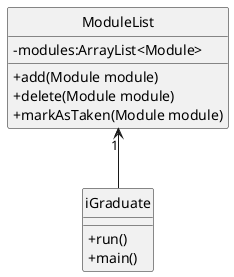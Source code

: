 @startuml
hide circle
skinparam classAttributeIconSize 0

ModuleList"1" <-- iGraduate

ModuleList : -modules:ArrayList<Module>
ModuleList : +add(Module module)
ModuleList : +delete(Module module)
ModuleList : +markAsTaken(Module module)

iGraduate : +run()
iGraduate : +main()
@enduml